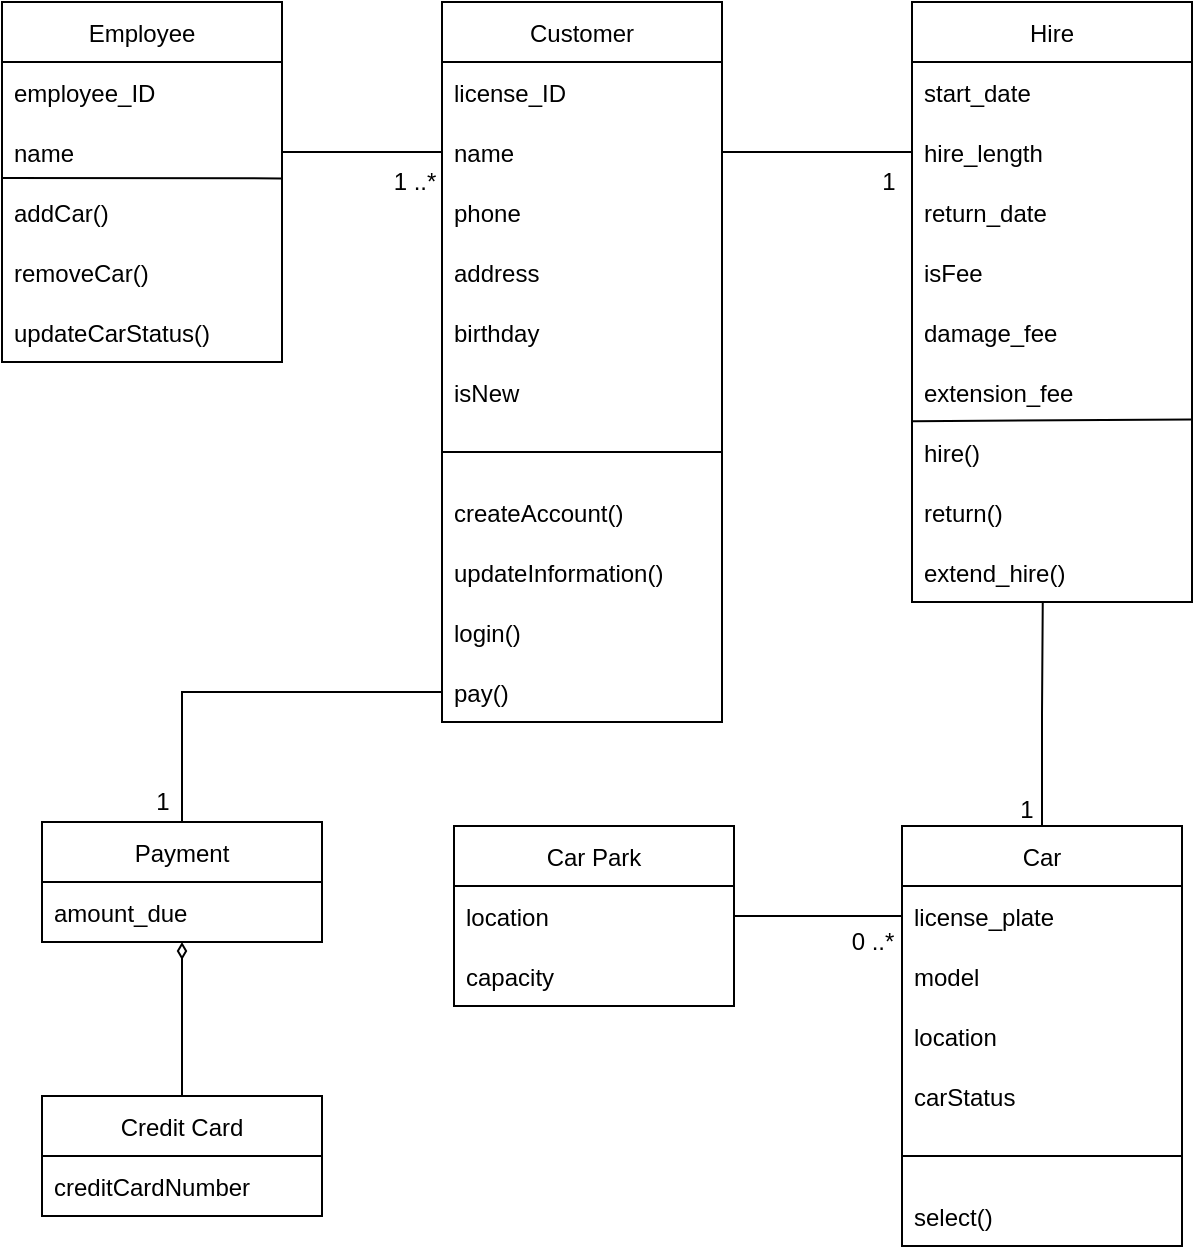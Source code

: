 <mxfile version="17.4.6" type="device"><diagram id="Q9zCMjPbEm7uwgnjjk9k" name="Page-1"><mxGraphModel dx="1888" dy="579" grid="1" gridSize="10" guides="1" tooltips="1" connect="1" arrows="1" fold="1" page="1" pageScale="1" pageWidth="850" pageHeight="1100" math="0" shadow="0"><root><mxCell id="0"/><mxCell id="1" parent="0"/><mxCell id="l8EElm-lrA3M2qKHBLBK-8" value="Customer" style="swimlane;fontStyle=0;childLayout=stackLayout;horizontal=1;startSize=30;horizontalStack=0;resizeParent=1;resizeParentMax=0;resizeLast=0;collapsible=1;marginBottom=0;" parent="1" vertex="1"><mxGeometry x="50" y="80" width="140" height="360" as="geometry"><mxRectangle x="350" y="90" width="80" height="30" as="alternateBounds"/></mxGeometry></mxCell><mxCell id="l8EElm-lrA3M2qKHBLBK-9" value="license_ID" style="text;strokeColor=none;fillColor=none;align=left;verticalAlign=middle;spacingLeft=4;spacingRight=4;overflow=hidden;points=[[0,0.5],[1,0.5]];portConstraint=eastwest;rotatable=0;" parent="l8EElm-lrA3M2qKHBLBK-8" vertex="1"><mxGeometry y="30" width="140" height="30" as="geometry"/></mxCell><mxCell id="l8EElm-lrA3M2qKHBLBK-10" value="name" style="text;strokeColor=none;fillColor=none;align=left;verticalAlign=middle;spacingLeft=4;spacingRight=4;overflow=hidden;points=[[0,0.5],[1,0.5]];portConstraint=eastwest;rotatable=0;" parent="l8EElm-lrA3M2qKHBLBK-8" vertex="1"><mxGeometry y="60" width="140" height="30" as="geometry"/></mxCell><mxCell id="l8EElm-lrA3M2qKHBLBK-11" value="phone    " style="text;strokeColor=none;fillColor=none;align=left;verticalAlign=middle;spacingLeft=4;spacingRight=4;overflow=hidden;points=[[0,0.5],[1,0.5]];portConstraint=eastwest;rotatable=0;" parent="l8EElm-lrA3M2qKHBLBK-8" vertex="1"><mxGeometry y="90" width="140" height="30" as="geometry"/></mxCell><mxCell id="l8EElm-lrA3M2qKHBLBK-24" value="address" style="text;strokeColor=none;fillColor=none;align=left;verticalAlign=middle;spacingLeft=4;spacingRight=4;overflow=hidden;points=[[0,0.5],[1,0.5]];portConstraint=eastwest;rotatable=0;" parent="l8EElm-lrA3M2qKHBLBK-8" vertex="1"><mxGeometry y="120" width="140" height="30" as="geometry"/></mxCell><mxCell id="l8EElm-lrA3M2qKHBLBK-26" value="birthday" style="text;strokeColor=none;fillColor=none;align=left;verticalAlign=middle;spacingLeft=4;spacingRight=4;overflow=hidden;points=[[0,0.5],[1,0.5]];portConstraint=eastwest;rotatable=0;" parent="l8EElm-lrA3M2qKHBLBK-8" vertex="1"><mxGeometry y="150" width="140" height="30" as="geometry"/></mxCell><mxCell id="7nH2GKRuT4sP9qlqa7S7-11" value="isNew" style="text;strokeColor=none;fillColor=none;align=left;verticalAlign=middle;spacingLeft=4;spacingRight=4;overflow=hidden;points=[[0,0.5],[1,0.5]];portConstraint=eastwest;rotatable=0;" vertex="1" parent="l8EElm-lrA3M2qKHBLBK-8"><mxGeometry y="180" width="140" height="30" as="geometry"/></mxCell><mxCell id="7nH2GKRuT4sP9qlqa7S7-14" value="" style="endArrow=none;html=1;rounded=0;entryX=1;entryY=0.5;entryDx=0;entryDy=0;exitX=0;exitY=0.5;exitDx=0;exitDy=0;" edge="1" parent="l8EElm-lrA3M2qKHBLBK-8" source="7nH2GKRuT4sP9qlqa7S7-13" target="7nH2GKRuT4sP9qlqa7S7-13"><mxGeometry width="50" height="50" relative="1" as="geometry"><mxPoint y="270" as="sourcePoint"/><mxPoint x="50" y="220" as="targetPoint"/></mxGeometry></mxCell><mxCell id="7nH2GKRuT4sP9qlqa7S7-13" style="text;strokeColor=none;fillColor=none;align=left;verticalAlign=middle;spacingLeft=4;spacingRight=4;overflow=hidden;points=[[0,0.5],[1,0.5]];portConstraint=eastwest;rotatable=0;" vertex="1" parent="l8EElm-lrA3M2qKHBLBK-8"><mxGeometry y="210" width="140" height="30" as="geometry"/></mxCell><mxCell id="l8EElm-lrA3M2qKHBLBK-29" value="createAccount()" style="text;strokeColor=none;fillColor=none;align=left;verticalAlign=middle;spacingLeft=4;spacingRight=4;overflow=hidden;points=[[0,0.5],[1,0.5]];portConstraint=eastwest;rotatable=0;" parent="l8EElm-lrA3M2qKHBLBK-8" vertex="1"><mxGeometry y="240" width="140" height="30" as="geometry"/></mxCell><mxCell id="l8EElm-lrA3M2qKHBLBK-70" value="updateInformation()" style="text;strokeColor=none;fillColor=none;align=left;verticalAlign=middle;spacingLeft=4;spacingRight=4;overflow=hidden;points=[[0,0.5],[1,0.5]];portConstraint=eastwest;rotatable=0;" parent="l8EElm-lrA3M2qKHBLBK-8" vertex="1"><mxGeometry y="270" width="140" height="30" as="geometry"/></mxCell><mxCell id="7nH2GKRuT4sP9qlqa7S7-15" value="login()" style="text;strokeColor=none;fillColor=none;align=left;verticalAlign=middle;spacingLeft=4;spacingRight=4;overflow=hidden;points=[[0,0.5],[1,0.5]];portConstraint=eastwest;rotatable=0;" vertex="1" parent="l8EElm-lrA3M2qKHBLBK-8"><mxGeometry y="300" width="140" height="30" as="geometry"/></mxCell><mxCell id="7nH2GKRuT4sP9qlqa7S7-29" value="pay()" style="text;strokeColor=none;fillColor=none;align=left;verticalAlign=middle;spacingLeft=4;spacingRight=4;overflow=hidden;points=[[0,0.5],[1,0.5]];portConstraint=eastwest;rotatable=0;" vertex="1" parent="l8EElm-lrA3M2qKHBLBK-8"><mxGeometry y="330" width="140" height="30" as="geometry"/></mxCell><mxCell id="l8EElm-lrA3M2qKHBLBK-12" value="Hire" style="swimlane;fontStyle=0;childLayout=stackLayout;horizontal=1;startSize=30;horizontalStack=0;resizeParent=1;resizeParentMax=0;resizeLast=0;collapsible=1;marginBottom=0;" parent="1" vertex="1"><mxGeometry x="285" y="80" width="140" height="300" as="geometry"/></mxCell><mxCell id="l8EElm-lrA3M2qKHBLBK-13" value="start_date" style="text;strokeColor=none;fillColor=none;align=left;verticalAlign=middle;spacingLeft=4;spacingRight=4;overflow=hidden;points=[[0,0.5],[1,0.5]];portConstraint=eastwest;rotatable=0;" parent="l8EElm-lrA3M2qKHBLBK-12" vertex="1"><mxGeometry y="30" width="140" height="30" as="geometry"/></mxCell><mxCell id="l8EElm-lrA3M2qKHBLBK-14" value="hire_length" style="text;strokeColor=none;fillColor=none;align=left;verticalAlign=middle;spacingLeft=4;spacingRight=4;overflow=hidden;points=[[0,0.5],[1,0.5]];portConstraint=eastwest;rotatable=0;" parent="l8EElm-lrA3M2qKHBLBK-12" vertex="1"><mxGeometry y="60" width="140" height="30" as="geometry"/></mxCell><mxCell id="l8EElm-lrA3M2qKHBLBK-15" value="return_date" style="text;strokeColor=none;fillColor=none;align=left;verticalAlign=middle;spacingLeft=4;spacingRight=4;overflow=hidden;points=[[0,0.5],[1,0.5]];portConstraint=eastwest;rotatable=0;" parent="l8EElm-lrA3M2qKHBLBK-12" vertex="1"><mxGeometry y="90" width="140" height="30" as="geometry"/></mxCell><mxCell id="l8EElm-lrA3M2qKHBLBK-37" value="isFee" style="text;strokeColor=none;fillColor=none;align=left;verticalAlign=middle;spacingLeft=4;spacingRight=4;overflow=hidden;points=[[0,0.5],[1,0.5]];portConstraint=eastwest;rotatable=0;" parent="l8EElm-lrA3M2qKHBLBK-12" vertex="1"><mxGeometry y="120" width="140" height="30" as="geometry"/></mxCell><mxCell id="l8EElm-lrA3M2qKHBLBK-38" value="damage_fee" style="text;strokeColor=none;fillColor=none;align=left;verticalAlign=middle;spacingLeft=4;spacingRight=4;overflow=hidden;points=[[0,0.5],[1,0.5]];portConstraint=eastwest;rotatable=0;" parent="l8EElm-lrA3M2qKHBLBK-12" vertex="1"><mxGeometry y="150" width="140" height="30" as="geometry"/></mxCell><mxCell id="l8EElm-lrA3M2qKHBLBK-68" value="extension_fee" style="text;strokeColor=none;fillColor=none;align=left;verticalAlign=middle;spacingLeft=4;spacingRight=4;overflow=hidden;points=[[0,0.5],[1,0.5]];portConstraint=eastwest;rotatable=0;" parent="l8EElm-lrA3M2qKHBLBK-12" vertex="1"><mxGeometry y="180" width="140" height="30" as="geometry"/></mxCell><mxCell id="l8EElm-lrA3M2qKHBLBK-39" value="hire()" style="text;strokeColor=none;fillColor=none;align=left;verticalAlign=middle;spacingLeft=4;spacingRight=4;overflow=hidden;points=[[0,0.5],[1,0.5]];portConstraint=eastwest;rotatable=0;" parent="l8EElm-lrA3M2qKHBLBK-12" vertex="1"><mxGeometry y="210" width="140" height="30" as="geometry"/></mxCell><mxCell id="l8EElm-lrA3M2qKHBLBK-40" value="return()" style="text;strokeColor=none;fillColor=none;align=left;verticalAlign=middle;spacingLeft=4;spacingRight=4;overflow=hidden;points=[[0,0.5],[1,0.5]];portConstraint=eastwest;rotatable=0;" parent="l8EElm-lrA3M2qKHBLBK-12" vertex="1"><mxGeometry y="240" width="140" height="30" as="geometry"/></mxCell><mxCell id="7nH2GKRuT4sP9qlqa7S7-16" value="extend_hire()" style="text;strokeColor=none;fillColor=none;align=left;verticalAlign=middle;spacingLeft=4;spacingRight=4;overflow=hidden;points=[[0,0.5],[1,0.5]];portConstraint=eastwest;rotatable=0;" vertex="1" parent="l8EElm-lrA3M2qKHBLBK-12"><mxGeometry y="270" width="140" height="30" as="geometry"/></mxCell><mxCell id="l8EElm-lrA3M2qKHBLBK-69" value="" style="endArrow=none;html=1;rounded=0;entryX=0.997;entryY=-0.04;entryDx=0;entryDy=0;entryPerimeter=0;exitX=0.003;exitY=-0.013;exitDx=0;exitDy=0;exitPerimeter=0;" parent="l8EElm-lrA3M2qKHBLBK-12" source="l8EElm-lrA3M2qKHBLBK-39" target="l8EElm-lrA3M2qKHBLBK-39" edge="1"><mxGeometry width="50" height="50" relative="1" as="geometry"><mxPoint x="-20" y="20" as="sourcePoint"/><mxPoint x="30" y="-30" as="targetPoint"/></mxGeometry></mxCell><mxCell id="7nH2GKRuT4sP9qlqa7S7-23" style="edgeStyle=orthogonalEdgeStyle;rounded=0;orthogonalLoop=1;jettySize=auto;html=1;exitX=0.5;exitY=0;exitDx=0;exitDy=0;entryX=0.467;entryY=0.993;entryDx=0;entryDy=0;entryPerimeter=0;endArrow=none;endFill=0;" edge="1" parent="1" source="l8EElm-lrA3M2qKHBLBK-16" target="7nH2GKRuT4sP9qlqa7S7-16"><mxGeometry relative="1" as="geometry"/></mxCell><mxCell id="l8EElm-lrA3M2qKHBLBK-16" value="Car" style="swimlane;fontStyle=0;childLayout=stackLayout;horizontal=1;startSize=30;horizontalStack=0;resizeParent=1;resizeParentMax=0;resizeLast=0;collapsible=1;marginBottom=0;" parent="1" vertex="1"><mxGeometry x="280" y="492" width="140" height="210" as="geometry"/></mxCell><mxCell id="l8EElm-lrA3M2qKHBLBK-17" value="license_plate" style="text;strokeColor=none;fillColor=none;align=left;verticalAlign=middle;spacingLeft=4;spacingRight=4;overflow=hidden;points=[[0,0.5],[1,0.5]];portConstraint=eastwest;rotatable=0;" parent="l8EElm-lrA3M2qKHBLBK-16" vertex="1"><mxGeometry y="30" width="140" height="30" as="geometry"/></mxCell><mxCell id="l8EElm-lrA3M2qKHBLBK-18" value="model" style="text;strokeColor=none;fillColor=none;align=left;verticalAlign=middle;spacingLeft=4;spacingRight=4;overflow=hidden;points=[[0,0.5],[1,0.5]];portConstraint=eastwest;rotatable=0;" parent="l8EElm-lrA3M2qKHBLBK-16" vertex="1"><mxGeometry y="60" width="140" height="30" as="geometry"/></mxCell><mxCell id="l8EElm-lrA3M2qKHBLBK-31" value="location" style="text;strokeColor=none;fillColor=none;align=left;verticalAlign=middle;spacingLeft=4;spacingRight=4;overflow=hidden;points=[[0,0.5],[1,0.5]];portConstraint=eastwest;rotatable=0;" parent="l8EElm-lrA3M2qKHBLBK-16" vertex="1"><mxGeometry y="90" width="140" height="30" as="geometry"/></mxCell><mxCell id="7nH2GKRuT4sP9qlqa7S7-34" value="carStatus" style="text;strokeColor=none;fillColor=none;align=left;verticalAlign=middle;spacingLeft=4;spacingRight=4;overflow=hidden;points=[[0,0.5],[1,0.5]];portConstraint=eastwest;rotatable=0;" vertex="1" parent="l8EElm-lrA3M2qKHBLBK-16"><mxGeometry y="120" width="140" height="30" as="geometry"/></mxCell><mxCell id="7nH2GKRuT4sP9qlqa7S7-31" style="text;strokeColor=none;fillColor=none;align=left;verticalAlign=middle;spacingLeft=4;spacingRight=4;overflow=hidden;points=[[0,0.5],[1,0.5]];portConstraint=eastwest;rotatable=0;" vertex="1" parent="l8EElm-lrA3M2qKHBLBK-16"><mxGeometry y="150" width="140" height="30" as="geometry"/></mxCell><mxCell id="l8EElm-lrA3M2qKHBLBK-32" value="select()" style="text;strokeColor=none;fillColor=none;align=left;verticalAlign=middle;spacingLeft=4;spacingRight=4;overflow=hidden;points=[[0,0.5],[1,0.5]];portConstraint=eastwest;rotatable=0;" parent="l8EElm-lrA3M2qKHBLBK-16" vertex="1"><mxGeometry y="180" width="140" height="30" as="geometry"/></mxCell><mxCell id="l8EElm-lrA3M2qKHBLBK-36" value="" style="endArrow=none;html=1;rounded=0;exitX=0;exitY=0.5;exitDx=0;exitDy=0;entryX=1;entryY=0.5;entryDx=0;entryDy=0;" parent="l8EElm-lrA3M2qKHBLBK-16" target="7nH2GKRuT4sP9qlqa7S7-31" edge="1" source="7nH2GKRuT4sP9qlqa7S7-31"><mxGeometry width="50" height="50" relative="1" as="geometry"><mxPoint y="120" as="sourcePoint"/><mxPoint x="130" y="168" as="targetPoint"/></mxGeometry></mxCell><mxCell id="7nH2GKRuT4sP9qlqa7S7-30" style="edgeStyle=orthogonalEdgeStyle;rounded=0;orthogonalLoop=1;jettySize=auto;html=1;exitX=0.5;exitY=0;exitDx=0;exitDy=0;entryX=0;entryY=0.5;entryDx=0;entryDy=0;endArrow=none;endFill=0;" edge="1" parent="1" source="l8EElm-lrA3M2qKHBLBK-20" target="7nH2GKRuT4sP9qlqa7S7-29"><mxGeometry relative="1" as="geometry"/></mxCell><mxCell id="l8EElm-lrA3M2qKHBLBK-20" value="Payment" style="swimlane;fontStyle=0;childLayout=stackLayout;horizontal=1;startSize=30;horizontalStack=0;resizeParent=1;resizeParentMax=0;resizeLast=0;collapsible=1;marginBottom=0;" parent="1" vertex="1"><mxGeometry x="-150" y="490" width="140" height="60" as="geometry"/></mxCell><mxCell id="l8EElm-lrA3M2qKHBLBK-21" value="amount_due" style="text;strokeColor=none;fillColor=none;align=left;verticalAlign=middle;spacingLeft=4;spacingRight=4;overflow=hidden;points=[[0,0.5],[1,0.5]];portConstraint=eastwest;rotatable=0;" parent="l8EElm-lrA3M2qKHBLBK-20" vertex="1"><mxGeometry y="30" width="140" height="30" as="geometry"/></mxCell><mxCell id="l8EElm-lrA3M2qKHBLBK-48" value="Car Park" style="swimlane;fontStyle=0;childLayout=stackLayout;horizontal=1;startSize=30;horizontalStack=0;resizeParent=1;resizeParentMax=0;resizeLast=0;collapsible=1;marginBottom=0;" parent="1" vertex="1"><mxGeometry x="56" y="492" width="140" height="90" as="geometry"/></mxCell><mxCell id="l8EElm-lrA3M2qKHBLBK-49" value="location" style="text;strokeColor=none;fillColor=none;align=left;verticalAlign=middle;spacingLeft=4;spacingRight=4;overflow=hidden;points=[[0,0.5],[1,0.5]];portConstraint=eastwest;rotatable=0;" parent="l8EElm-lrA3M2qKHBLBK-48" vertex="1"><mxGeometry y="30" width="140" height="30" as="geometry"/></mxCell><mxCell id="l8EElm-lrA3M2qKHBLBK-51" value="capacity" style="text;strokeColor=none;fillColor=none;align=left;verticalAlign=middle;spacingLeft=4;spacingRight=4;overflow=hidden;points=[[0,0.5],[1,0.5]];portConstraint=eastwest;rotatable=0;" parent="l8EElm-lrA3M2qKHBLBK-48" vertex="1"><mxGeometry y="60" width="140" height="30" as="geometry"/></mxCell><mxCell id="l8EElm-lrA3M2qKHBLBK-56" value="Employee" style="swimlane;fontStyle=0;childLayout=stackLayout;horizontal=1;startSize=30;horizontalStack=0;resizeParent=1;resizeParentMax=0;resizeLast=0;collapsible=1;marginBottom=0;" parent="1" vertex="1"><mxGeometry x="-170" y="80" width="140" height="180" as="geometry"/></mxCell><mxCell id="l8EElm-lrA3M2qKHBLBK-57" value="employee_ID" style="text;strokeColor=none;fillColor=none;align=left;verticalAlign=middle;spacingLeft=4;spacingRight=4;overflow=hidden;points=[[0,0.5],[1,0.5]];portConstraint=eastwest;rotatable=0;" parent="l8EElm-lrA3M2qKHBLBK-56" vertex="1"><mxGeometry y="30" width="140" height="30" as="geometry"/></mxCell><mxCell id="l8EElm-lrA3M2qKHBLBK-58" value="name" style="text;strokeColor=none;fillColor=none;align=left;verticalAlign=middle;spacingLeft=4;spacingRight=4;overflow=hidden;points=[[0,0.5],[1,0.5]];portConstraint=eastwest;rotatable=0;" parent="l8EElm-lrA3M2qKHBLBK-56" vertex="1"><mxGeometry y="60" width="140" height="30" as="geometry"/></mxCell><mxCell id="l8EElm-lrA3M2qKHBLBK-59" value="addCar()" style="text;strokeColor=none;fillColor=none;align=left;verticalAlign=middle;spacingLeft=4;spacingRight=4;overflow=hidden;points=[[0,0.5],[1,0.5]];portConstraint=eastwest;rotatable=0;" parent="l8EElm-lrA3M2qKHBLBK-56" vertex="1"><mxGeometry y="90" width="140" height="30" as="geometry"/></mxCell><mxCell id="l8EElm-lrA3M2qKHBLBK-71" value="removeCar()" style="text;strokeColor=none;fillColor=none;align=left;verticalAlign=middle;spacingLeft=4;spacingRight=4;overflow=hidden;points=[[0,0.5],[1,0.5]];portConstraint=eastwest;rotatable=0;" parent="l8EElm-lrA3M2qKHBLBK-56" vertex="1"><mxGeometry y="120" width="140" height="30" as="geometry"/></mxCell><mxCell id="7nH2GKRuT4sP9qlqa7S7-1" value="updateCarStatus()" style="text;strokeColor=none;fillColor=none;align=left;verticalAlign=middle;spacingLeft=4;spacingRight=4;overflow=hidden;points=[[0,0.5],[1,0.5]];portConstraint=eastwest;rotatable=0;" vertex="1" parent="l8EElm-lrA3M2qKHBLBK-56"><mxGeometry y="150" width="140" height="30" as="geometry"/></mxCell><mxCell id="l8EElm-lrA3M2qKHBLBK-72" value="" style="endArrow=none;html=1;rounded=0;entryX=0.997;entryY=-0.06;entryDx=0;entryDy=0;entryPerimeter=0;" parent="l8EElm-lrA3M2qKHBLBK-56" target="l8EElm-lrA3M2qKHBLBK-59" edge="1"><mxGeometry width="50" height="50" relative="1" as="geometry"><mxPoint y="88" as="sourcePoint"/><mxPoint x="-210" y="135" as="targetPoint"/></mxGeometry></mxCell><mxCell id="7nH2GKRuT4sP9qlqa7S7-17" style="edgeStyle=orthogonalEdgeStyle;rounded=0;orthogonalLoop=1;jettySize=auto;html=1;exitX=1;exitY=0.5;exitDx=0;exitDy=0;entryX=0;entryY=0.5;entryDx=0;entryDy=0;endArrow=none;endFill=0;" edge="1" parent="1" source="l8EElm-lrA3M2qKHBLBK-58" target="l8EElm-lrA3M2qKHBLBK-10"><mxGeometry relative="1" as="geometry"/></mxCell><mxCell id="7nH2GKRuT4sP9qlqa7S7-18" value="1 ..*" style="text;html=1;align=center;verticalAlign=middle;resizable=0;points=[];autosize=1;strokeColor=none;fillColor=none;" vertex="1" parent="1"><mxGeometry x="16" y="160" width="40" height="20" as="geometry"/></mxCell><mxCell id="7nH2GKRuT4sP9qlqa7S7-20" value="1" style="text;html=1;align=center;verticalAlign=middle;resizable=0;points=[];autosize=1;strokeColor=none;fillColor=none;" vertex="1" parent="1"><mxGeometry x="263" y="160" width="20" height="20" as="geometry"/></mxCell><mxCell id="7nH2GKRuT4sP9qlqa7S7-22" style="edgeStyle=orthogonalEdgeStyle;rounded=0;orthogonalLoop=1;jettySize=auto;html=1;exitX=1;exitY=0.5;exitDx=0;exitDy=0;entryX=0;entryY=0.5;entryDx=0;entryDy=0;endArrow=none;endFill=0;" edge="1" parent="1" source="l8EElm-lrA3M2qKHBLBK-10" target="l8EElm-lrA3M2qKHBLBK-14"><mxGeometry relative="1" as="geometry"/></mxCell><mxCell id="7nH2GKRuT4sP9qlqa7S7-25" value="1" style="text;html=1;align=center;verticalAlign=middle;resizable=0;points=[];autosize=1;strokeColor=none;fillColor=none;" vertex="1" parent="1"><mxGeometry x="-100" y="470" width="20" height="20" as="geometry"/></mxCell><mxCell id="7nH2GKRuT4sP9qlqa7S7-26" value="0 ..*" style="text;html=1;align=center;verticalAlign=middle;resizable=0;points=[];autosize=1;strokeColor=none;fillColor=none;" vertex="1" parent="1"><mxGeometry x="245" y="540" width="40" height="20" as="geometry"/></mxCell><mxCell id="7nH2GKRuT4sP9qlqa7S7-27" style="edgeStyle=orthogonalEdgeStyle;rounded=0;orthogonalLoop=1;jettySize=auto;html=1;exitX=1;exitY=0.5;exitDx=0;exitDy=0;entryX=0;entryY=0.5;entryDx=0;entryDy=0;endArrow=none;endFill=0;" edge="1" parent="1" source="l8EElm-lrA3M2qKHBLBK-49" target="l8EElm-lrA3M2qKHBLBK-17"><mxGeometry relative="1" as="geometry"/></mxCell><mxCell id="7nH2GKRuT4sP9qlqa7S7-28" value="1" style="text;html=1;align=center;verticalAlign=middle;resizable=0;points=[];autosize=1;strokeColor=none;fillColor=none;" vertex="1" parent="1"><mxGeometry x="332" y="474" width="20" height="20" as="geometry"/></mxCell><mxCell id="7nH2GKRuT4sP9qlqa7S7-40" style="edgeStyle=orthogonalEdgeStyle;rounded=0;orthogonalLoop=1;jettySize=auto;html=1;exitX=0.5;exitY=0;exitDx=0;exitDy=0;entryX=0.5;entryY=1;entryDx=0;entryDy=0;entryPerimeter=0;endArrow=diamondThin;endFill=0;" edge="1" parent="1" source="7nH2GKRuT4sP9qlqa7S7-36" target="l8EElm-lrA3M2qKHBLBK-21"><mxGeometry relative="1" as="geometry"/></mxCell><mxCell id="7nH2GKRuT4sP9qlqa7S7-36" value="Credit Card" style="swimlane;fontStyle=0;childLayout=stackLayout;horizontal=1;startSize=30;horizontalStack=0;resizeParent=1;resizeParentMax=0;resizeLast=0;collapsible=1;marginBottom=0;" vertex="1" parent="1"><mxGeometry x="-150" y="627" width="140" height="60" as="geometry"/></mxCell><mxCell id="7nH2GKRuT4sP9qlqa7S7-37" value="creditCardNumber" style="text;strokeColor=none;fillColor=none;align=left;verticalAlign=middle;spacingLeft=4;spacingRight=4;overflow=hidden;points=[[0,0.5],[1,0.5]];portConstraint=eastwest;rotatable=0;" vertex="1" parent="7nH2GKRuT4sP9qlqa7S7-36"><mxGeometry y="30" width="140" height="30" as="geometry"/></mxCell></root></mxGraphModel></diagram></mxfile>